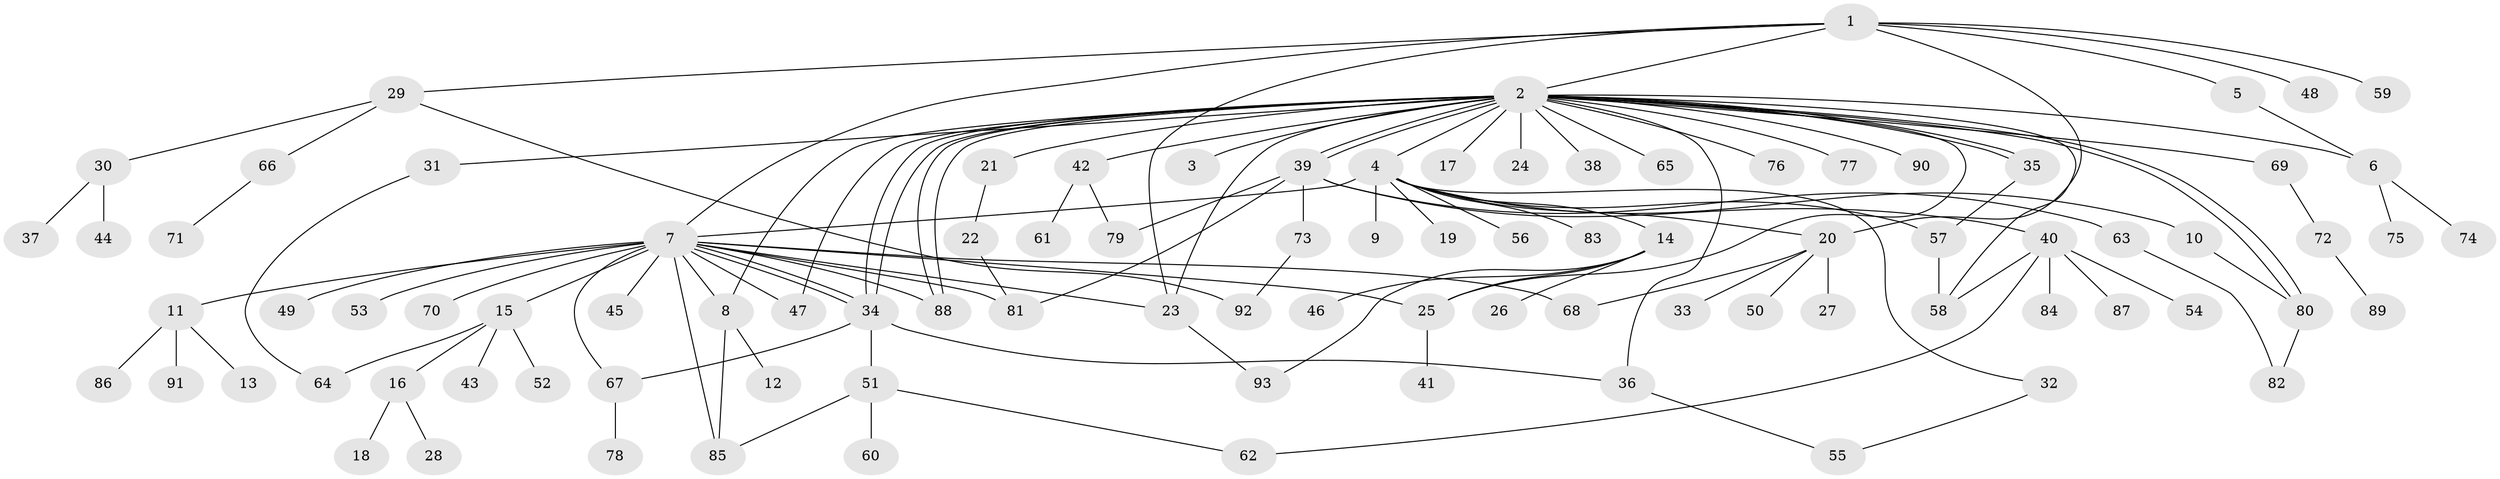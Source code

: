 // coarse degree distribution, {6: 0.02564102564102564, 12: 0.02564102564102564, 11: 0.05128205128205128, 7: 0.02564102564102564, 2: 0.28205128205128205, 3: 0.23076923076923078, 1: 0.23076923076923078, 4: 0.10256410256410256, 5: 0.02564102564102564}
// Generated by graph-tools (version 1.1) at 2025/50/03/04/25 22:50:37]
// undirected, 93 vertices, 127 edges
graph export_dot {
  node [color=gray90,style=filled];
  1;
  2;
  3;
  4;
  5;
  6;
  7;
  8;
  9;
  10;
  11;
  12;
  13;
  14;
  15;
  16;
  17;
  18;
  19;
  20;
  21;
  22;
  23;
  24;
  25;
  26;
  27;
  28;
  29;
  30;
  31;
  32;
  33;
  34;
  35;
  36;
  37;
  38;
  39;
  40;
  41;
  42;
  43;
  44;
  45;
  46;
  47;
  48;
  49;
  50;
  51;
  52;
  53;
  54;
  55;
  56;
  57;
  58;
  59;
  60;
  61;
  62;
  63;
  64;
  65;
  66;
  67;
  68;
  69;
  70;
  71;
  72;
  73;
  74;
  75;
  76;
  77;
  78;
  79;
  80;
  81;
  82;
  83;
  84;
  85;
  86;
  87;
  88;
  89;
  90;
  91;
  92;
  93;
  1 -- 2;
  1 -- 5;
  1 -- 7;
  1 -- 20;
  1 -- 23;
  1 -- 29;
  1 -- 48;
  1 -- 59;
  2 -- 3;
  2 -- 4;
  2 -- 6;
  2 -- 8;
  2 -- 17;
  2 -- 21;
  2 -- 23;
  2 -- 24;
  2 -- 25;
  2 -- 31;
  2 -- 34;
  2 -- 34;
  2 -- 35;
  2 -- 35;
  2 -- 36;
  2 -- 38;
  2 -- 39;
  2 -- 39;
  2 -- 42;
  2 -- 47;
  2 -- 58;
  2 -- 65;
  2 -- 69;
  2 -- 76;
  2 -- 77;
  2 -- 80;
  2 -- 80;
  2 -- 88;
  2 -- 88;
  2 -- 90;
  4 -- 7;
  4 -- 9;
  4 -- 10;
  4 -- 14;
  4 -- 19;
  4 -- 20;
  4 -- 32;
  4 -- 56;
  4 -- 57;
  4 -- 83;
  5 -- 6;
  6 -- 74;
  6 -- 75;
  7 -- 8;
  7 -- 11;
  7 -- 15;
  7 -- 23;
  7 -- 25;
  7 -- 34;
  7 -- 34;
  7 -- 45;
  7 -- 47;
  7 -- 49;
  7 -- 53;
  7 -- 67;
  7 -- 68;
  7 -- 70;
  7 -- 81;
  7 -- 85;
  7 -- 88;
  8 -- 12;
  8 -- 85;
  10 -- 80;
  11 -- 13;
  11 -- 86;
  11 -- 91;
  14 -- 25;
  14 -- 26;
  14 -- 46;
  14 -- 93;
  15 -- 16;
  15 -- 43;
  15 -- 52;
  15 -- 64;
  16 -- 18;
  16 -- 28;
  20 -- 27;
  20 -- 33;
  20 -- 50;
  20 -- 68;
  21 -- 22;
  22 -- 81;
  23 -- 93;
  25 -- 41;
  29 -- 30;
  29 -- 66;
  29 -- 92;
  30 -- 37;
  30 -- 44;
  31 -- 64;
  32 -- 55;
  34 -- 36;
  34 -- 51;
  34 -- 67;
  35 -- 57;
  36 -- 55;
  39 -- 40;
  39 -- 63;
  39 -- 73;
  39 -- 79;
  39 -- 81;
  40 -- 54;
  40 -- 58;
  40 -- 62;
  40 -- 84;
  40 -- 87;
  42 -- 61;
  42 -- 79;
  51 -- 60;
  51 -- 62;
  51 -- 85;
  57 -- 58;
  63 -- 82;
  66 -- 71;
  67 -- 78;
  69 -- 72;
  72 -- 89;
  73 -- 92;
  80 -- 82;
}
